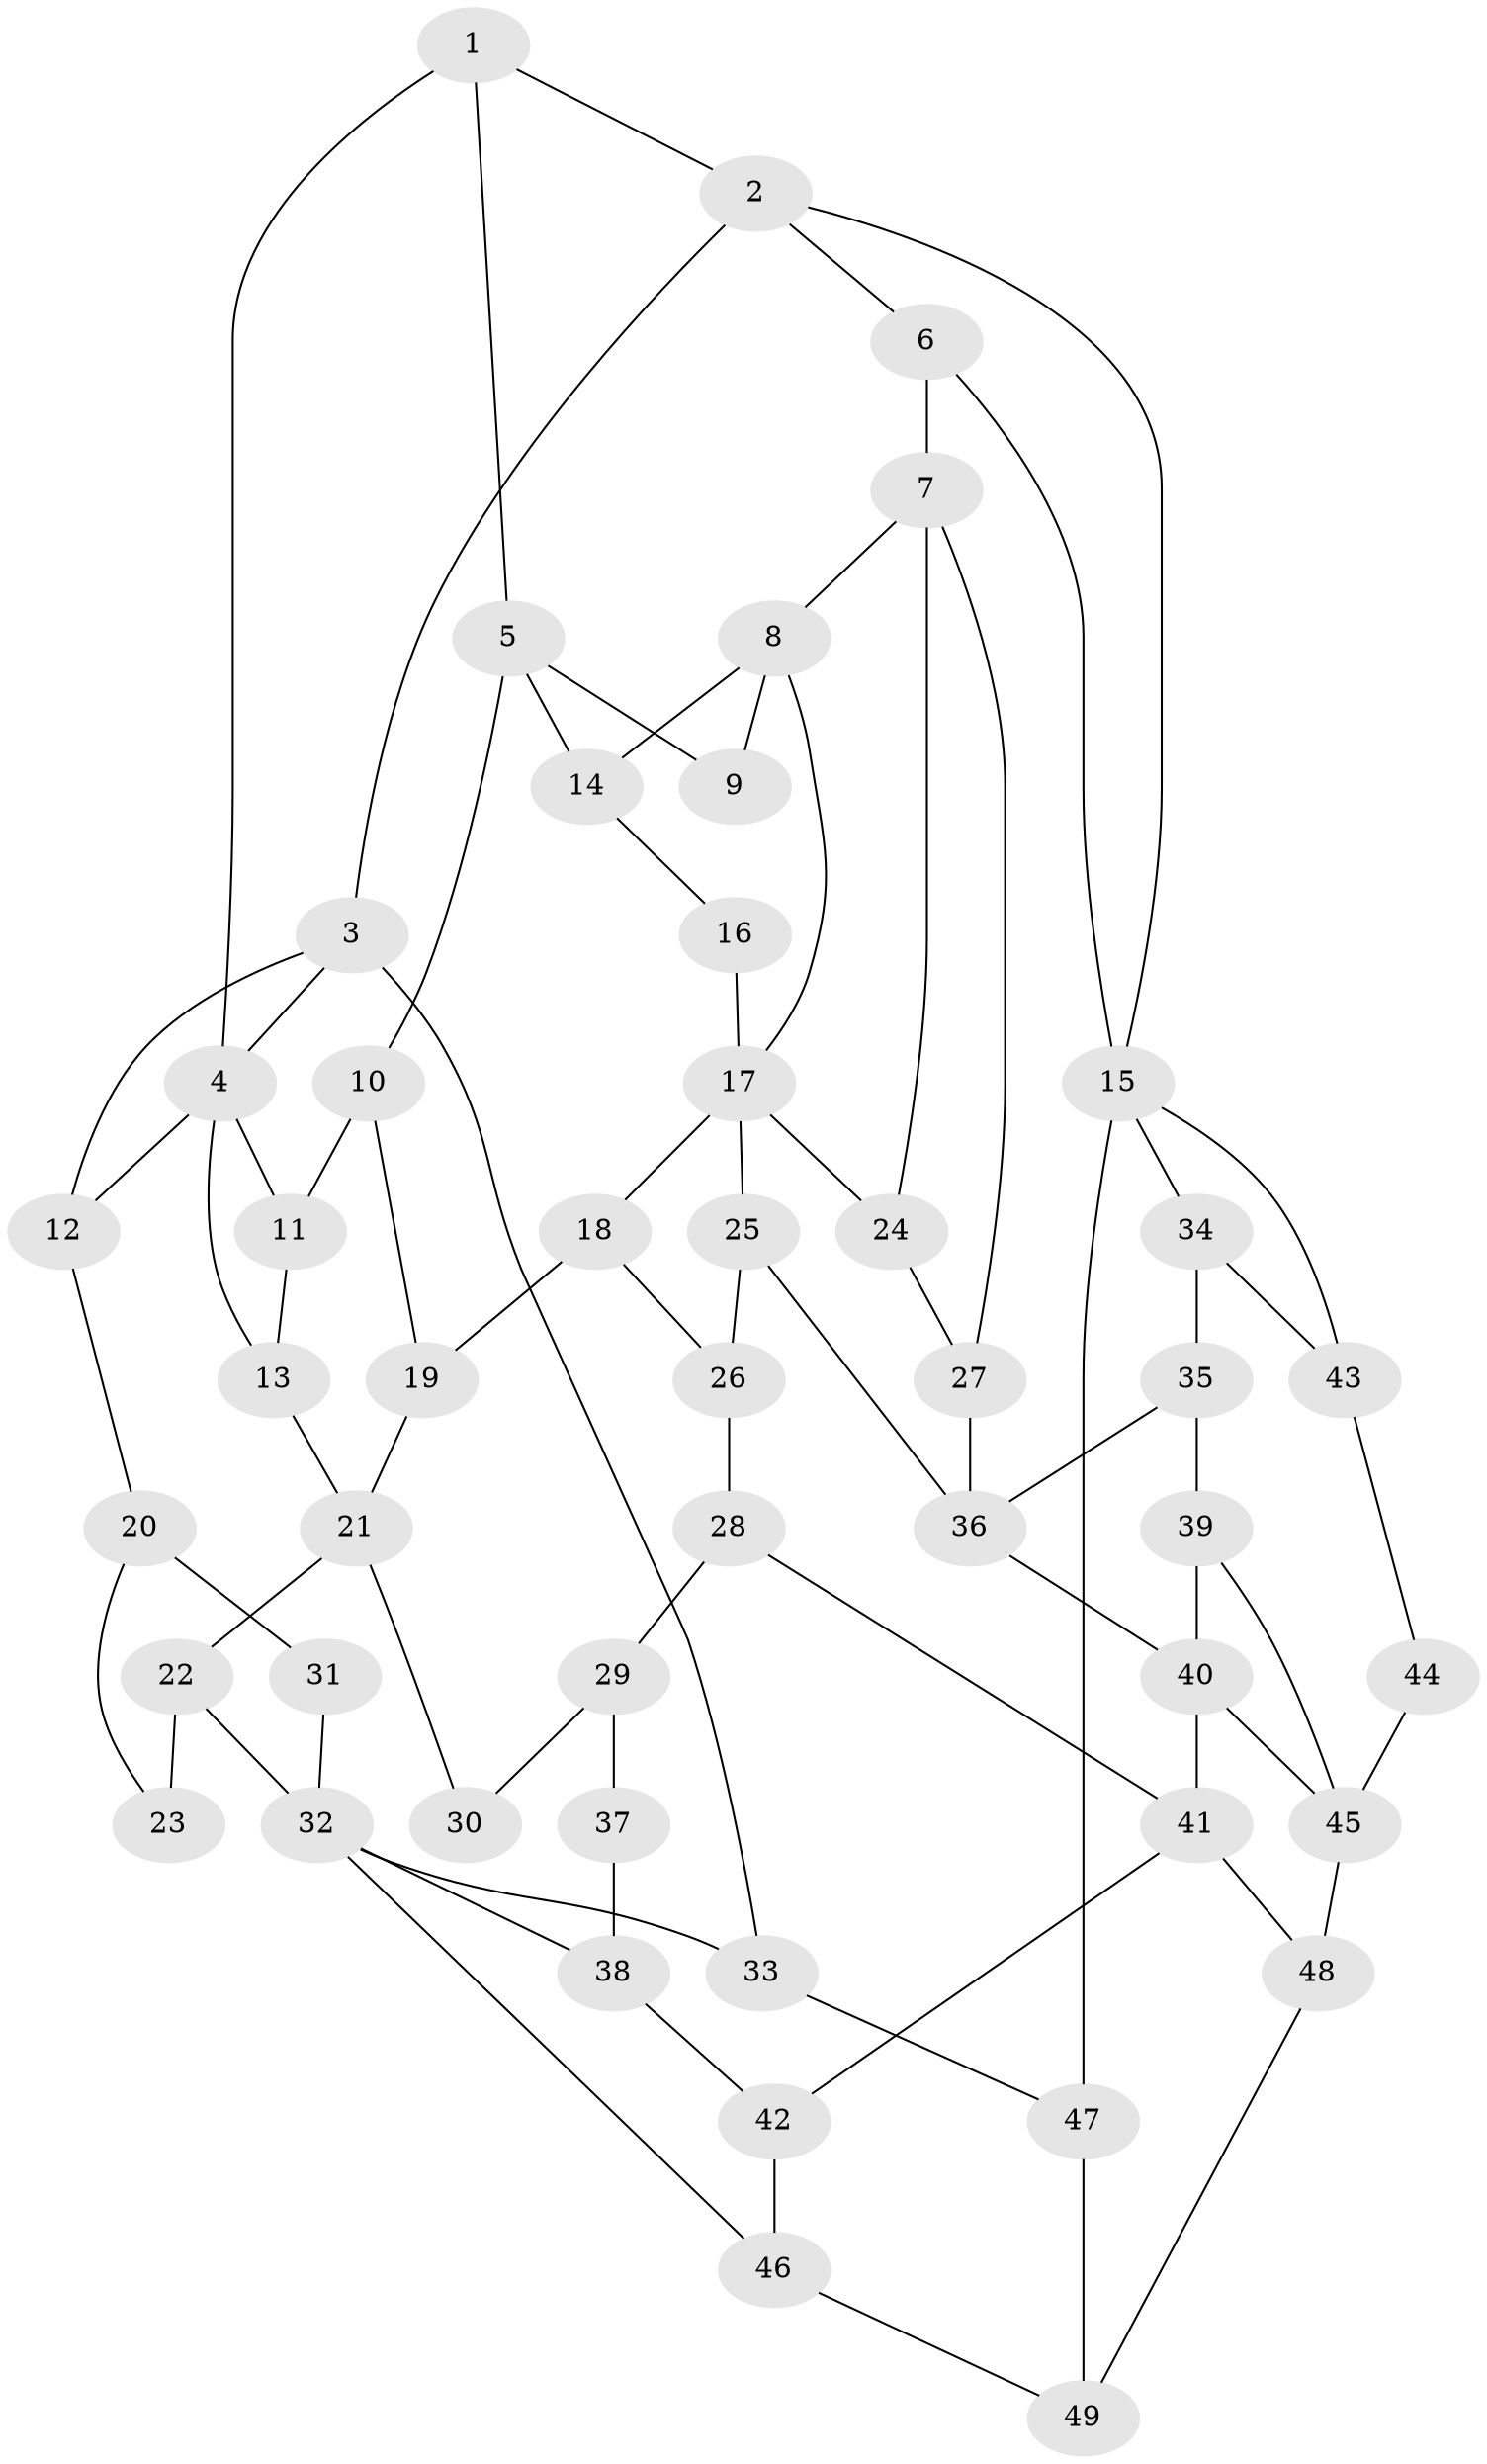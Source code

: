 // original degree distribution, {3: 0.030927835051546393, 4: 0.20618556701030927, 6: 0.1958762886597938, 5: 0.5670103092783505}
// Generated by graph-tools (version 1.1) at 2025/54/03/04/25 22:54:49]
// undirected, 49 vertices, 79 edges
graph export_dot {
  node [color=gray90,style=filled];
  1;
  2;
  3;
  4;
  5;
  6;
  7;
  8;
  9;
  10;
  11;
  12;
  13;
  14;
  15;
  16;
  17;
  18;
  19;
  20;
  21;
  22;
  23;
  24;
  25;
  26;
  27;
  28;
  29;
  30;
  31;
  32;
  33;
  34;
  35;
  36;
  37;
  38;
  39;
  40;
  41;
  42;
  43;
  44;
  45;
  46;
  47;
  48;
  49;
  1 -- 2 [weight=1.0];
  1 -- 4 [weight=1.0];
  1 -- 5 [weight=2.0];
  2 -- 3 [weight=1.0];
  2 -- 6 [weight=1.0];
  2 -- 15 [weight=1.0];
  3 -- 4 [weight=1.0];
  3 -- 12 [weight=1.0];
  3 -- 33 [weight=1.0];
  4 -- 11 [weight=1.0];
  4 -- 12 [weight=1.0];
  4 -- 13 [weight=1.0];
  5 -- 9 [weight=1.0];
  5 -- 10 [weight=1.0];
  5 -- 14 [weight=1.0];
  6 -- 7 [weight=2.0];
  6 -- 15 [weight=2.0];
  7 -- 8 [weight=2.0];
  7 -- 24 [weight=1.0];
  7 -- 27 [weight=1.0];
  8 -- 9 [weight=2.0];
  8 -- 14 [weight=1.0];
  8 -- 17 [weight=1.0];
  10 -- 11 [weight=1.0];
  10 -- 19 [weight=1.0];
  11 -- 13 [weight=1.0];
  12 -- 20 [weight=1.0];
  13 -- 21 [weight=1.0];
  14 -- 16 [weight=1.0];
  15 -- 34 [weight=1.0];
  15 -- 43 [weight=1.0];
  15 -- 47 [weight=2.0];
  16 -- 17 [weight=2.0];
  17 -- 18 [weight=1.0];
  17 -- 24 [weight=1.0];
  17 -- 25 [weight=1.0];
  18 -- 19 [weight=1.0];
  18 -- 26 [weight=1.0];
  19 -- 21 [weight=1.0];
  20 -- 23 [weight=1.0];
  20 -- 31 [weight=2.0];
  21 -- 22 [weight=2.0];
  21 -- 30 [weight=2.0];
  22 -- 23 [weight=2.0];
  22 -- 32 [weight=1.0];
  24 -- 27 [weight=1.0];
  25 -- 26 [weight=1.0];
  25 -- 36 [weight=1.0];
  26 -- 28 [weight=1.0];
  27 -- 36 [weight=1.0];
  28 -- 29 [weight=1.0];
  28 -- 41 [weight=1.0];
  29 -- 30 [weight=1.0];
  29 -- 37 [weight=1.0];
  31 -- 32 [weight=1.0];
  32 -- 33 [weight=2.0];
  32 -- 38 [weight=1.0];
  32 -- 46 [weight=1.0];
  33 -- 47 [weight=1.0];
  34 -- 35 [weight=1.0];
  34 -- 43 [weight=1.0];
  35 -- 36 [weight=1.0];
  35 -- 39 [weight=1.0];
  36 -- 40 [weight=1.0];
  37 -- 38 [weight=2.0];
  38 -- 42 [weight=2.0];
  39 -- 40 [weight=1.0];
  39 -- 45 [weight=1.0];
  40 -- 41 [weight=1.0];
  40 -- 45 [weight=1.0];
  41 -- 42 [weight=2.0];
  41 -- 48 [weight=1.0];
  42 -- 46 [weight=2.0];
  43 -- 44 [weight=1.0];
  44 -- 45 [weight=2.0];
  45 -- 48 [weight=2.0];
  46 -- 49 [weight=1.0];
  47 -- 49 [weight=1.0];
  48 -- 49 [weight=1.0];
}
